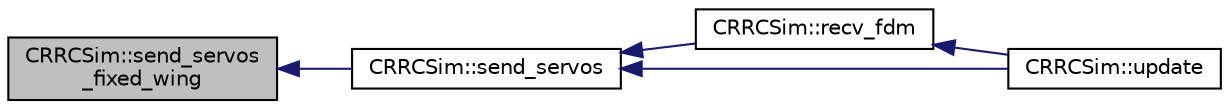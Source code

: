 digraph "CRRCSim::send_servos_fixed_wing"
{
 // INTERACTIVE_SVG=YES
  edge [fontname="Helvetica",fontsize="10",labelfontname="Helvetica",labelfontsize="10"];
  node [fontname="Helvetica",fontsize="10",shape=record];
  rankdir="LR";
  Node1 [label="CRRCSim::send_servos\l_fixed_wing",height=0.2,width=0.4,color="black", fillcolor="grey75", style="filled" fontcolor="black"];
  Node1 -> Node2 [dir="back",color="midnightblue",fontsize="10",style="solid",fontname="Helvetica"];
  Node2 [label="CRRCSim::send_servos",height=0.2,width=0.4,color="black", fillcolor="white", style="filled",URL="$classCRRCSim.html#afc2aa7813970f3eeba2585f7fc7db092"];
  Node2 -> Node3 [dir="back",color="midnightblue",fontsize="10",style="solid",fontname="Helvetica"];
  Node3 [label="CRRCSim::recv_fdm",height=0.2,width=0.4,color="black", fillcolor="white", style="filled",URL="$classCRRCSim.html#a372323133793618a7ff4bd13c156e91f"];
  Node3 -> Node4 [dir="back",color="midnightblue",fontsize="10",style="solid",fontname="Helvetica"];
  Node4 [label="CRRCSim::update",height=0.2,width=0.4,color="black", fillcolor="white", style="filled",URL="$classCRRCSim.html#ab08e79ebbb84fd46e62c3da83f2c650f"];
  Node2 -> Node4 [dir="back",color="midnightblue",fontsize="10",style="solid",fontname="Helvetica"];
}
